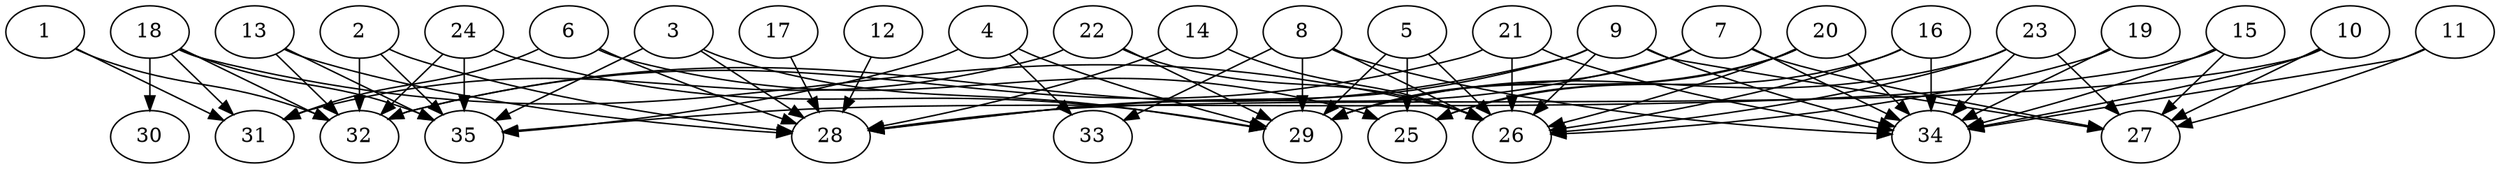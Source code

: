 // DAG automatically generated by daggen at Thu Oct  3 14:05:37 2019
// ./daggen --dot -n 35 --ccr 0.5 --fat 0.9 --regular 0.7 --density 0.5 --mindata 5242880 --maxdata 52428800 
digraph G {
  1 [size="19714048", alpha="0.19", expect_size="9857024"] 
  1 -> 31 [size ="9857024"]
  1 -> 32 [size ="9857024"]
  2 [size="15439872", alpha="0.03", expect_size="7719936"] 
  2 -> 28 [size ="7719936"]
  2 -> 32 [size ="7719936"]
  2 -> 35 [size ="7719936"]
  3 [size="64241664", alpha="0.20", expect_size="32120832"] 
  3 -> 28 [size ="32120832"]
  3 -> 29 [size ="32120832"]
  3 -> 35 [size ="32120832"]
  4 [size="92362752", alpha="0.07", expect_size="46181376"] 
  4 -> 29 [size ="46181376"]
  4 -> 33 [size ="46181376"]
  4 -> 35 [size ="46181376"]
  5 [size="31424512", alpha="0.18", expect_size="15712256"] 
  5 -> 25 [size ="15712256"]
  5 -> 26 [size ="15712256"]
  5 -> 29 [size ="15712256"]
  6 [size="69560320", alpha="0.09", expect_size="34780160"] 
  6 -> 25 [size ="34780160"]
  6 -> 28 [size ="34780160"]
  6 -> 31 [size ="34780160"]
  7 [size="79095808", alpha="0.05", expect_size="39547904"] 
  7 -> 27 [size ="39547904"]
  7 -> 28 [size ="39547904"]
  7 -> 29 [size ="39547904"]
  7 -> 34 [size ="39547904"]
  8 [size="91189248", alpha="0.11", expect_size="45594624"] 
  8 -> 26 [size ="45594624"]
  8 -> 29 [size ="45594624"]
  8 -> 33 [size ="45594624"]
  8 -> 34 [size ="45594624"]
  9 [size="63203328", alpha="0.18", expect_size="31601664"] 
  9 -> 26 [size ="31601664"]
  9 -> 27 [size ="31601664"]
  9 -> 28 [size ="31601664"]
  9 -> 32 [size ="31601664"]
  9 -> 34 [size ="31601664"]
  10 [size="41717760", alpha="0.09", expect_size="20858880"] 
  10 -> 27 [size ="20858880"]
  10 -> 28 [size ="20858880"]
  10 -> 34 [size ="20858880"]
  11 [size="36788224", alpha="0.11", expect_size="18394112"] 
  11 -> 27 [size ="18394112"]
  11 -> 34 [size ="18394112"]
  12 [size="34168832", alpha="0.14", expect_size="17084416"] 
  12 -> 28 [size ="17084416"]
  13 [size="49047552", alpha="0.15", expect_size="24523776"] 
  13 -> 28 [size ="24523776"]
  13 -> 32 [size ="24523776"]
  13 -> 35 [size ="24523776"]
  14 [size="48834560", alpha="0.17", expect_size="24417280"] 
  14 -> 26 [size ="24417280"]
  14 -> 28 [size ="24417280"]
  15 [size="79951872", alpha="0.06", expect_size="39975936"] 
  15 -> 27 [size ="39975936"]
  15 -> 34 [size ="39975936"]
  15 -> 35 [size ="39975936"]
  16 [size="71811072", alpha="0.14", expect_size="35905536"] 
  16 -> 25 [size ="35905536"]
  16 -> 26 [size ="35905536"]
  16 -> 34 [size ="35905536"]
  17 [size="19105792", alpha="0.04", expect_size="9552896"] 
  17 -> 28 [size ="9552896"]
  18 [size="44695552", alpha="0.18", expect_size="22347776"] 
  18 -> 26 [size ="22347776"]
  18 -> 30 [size ="22347776"]
  18 -> 31 [size ="22347776"]
  18 -> 32 [size ="22347776"]
  18 -> 35 [size ="22347776"]
  19 [size="94517248", alpha="0.00", expect_size="47258624"] 
  19 -> 26 [size ="47258624"]
  19 -> 34 [size ="47258624"]
  20 [size="86147072", alpha="0.02", expect_size="43073536"] 
  20 -> 25 [size ="43073536"]
  20 -> 26 [size ="43073536"]
  20 -> 29 [size ="43073536"]
  20 -> 34 [size ="43073536"]
  21 [size="35215360", alpha="0.05", expect_size="17607680"] 
  21 -> 26 [size ="17607680"]
  21 -> 32 [size ="17607680"]
  21 -> 34 [size ="17607680"]
  22 [size="87717888", alpha="0.09", expect_size="43858944"] 
  22 -> 26 [size ="43858944"]
  22 -> 29 [size ="43858944"]
  22 -> 31 [size ="43858944"]
  23 [size="59254784", alpha="0.05", expect_size="29627392"] 
  23 -> 26 [size ="29627392"]
  23 -> 27 [size ="29627392"]
  23 -> 29 [size ="29627392"]
  23 -> 34 [size ="29627392"]
  24 [size="35823616", alpha="0.18", expect_size="17911808"] 
  24 -> 29 [size ="17911808"]
  24 -> 32 [size ="17911808"]
  24 -> 35 [size ="17911808"]
  25 [size="23031808", alpha="0.15", expect_size="11515904"] 
  26 [size="52623360", alpha="0.05", expect_size="26311680"] 
  27 [size="24604672", alpha="0.10", expect_size="12302336"] 
  28 [size="45246464", alpha="0.11", expect_size="22623232"] 
  29 [size="34457600", alpha="0.04", expect_size="17228800"] 
  30 [size="36583424", alpha="0.03", expect_size="18291712"] 
  31 [size="44500992", alpha="0.08", expect_size="22250496"] 
  32 [size="67438592", alpha="0.18", expect_size="33719296"] 
  33 [size="15978496", alpha="0.16", expect_size="7989248"] 
  34 [size="38252544", alpha="0.03", expect_size="19126272"] 
  35 [size="27396096", alpha="0.04", expect_size="13698048"] 
}
